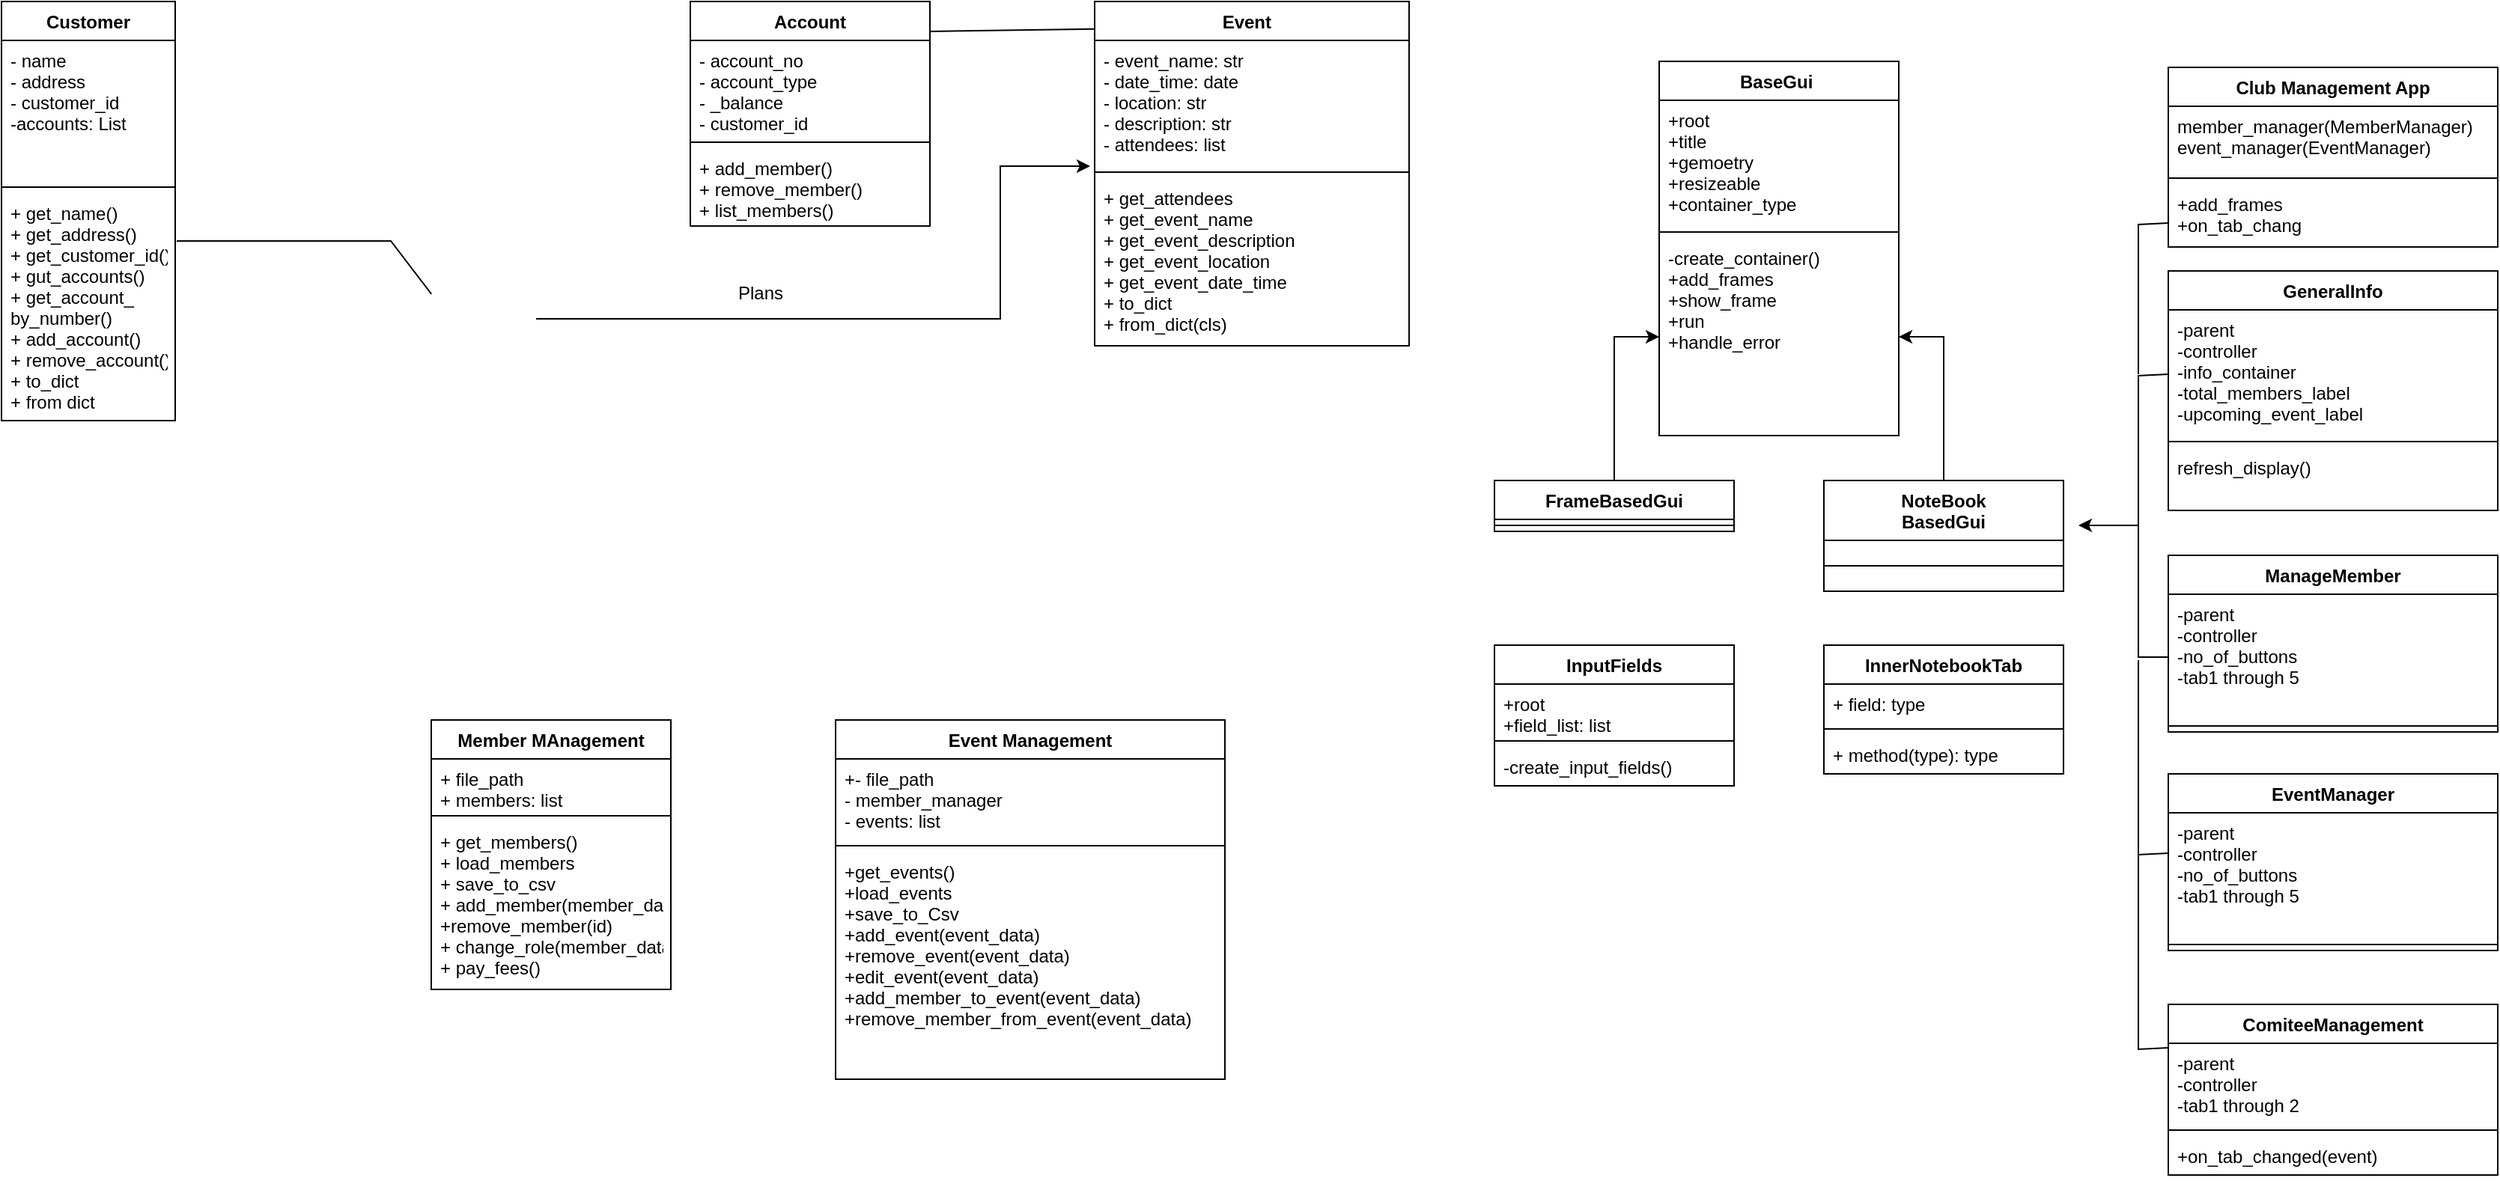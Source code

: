 <mxfile version="19.0.1" type="device"><diagram id="oZIaT7KFOgvUiZ4trvgQ" name="Page-1"><mxGraphModel dx="729" dy="916" grid="1" gridSize="10" guides="1" tooltips="1" connect="1" arrows="1" fold="1" page="1" pageScale="1" pageWidth="827" pageHeight="1169" math="0" shadow="0"><root><mxCell id="0"/><mxCell id="1" parent="0"/><mxCell id="9O5yzPZWpLNGBQYZvTPE-1" value="BaseGui " style="swimlane;fontStyle=1;align=center;verticalAlign=top;childLayout=stackLayout;horizontal=1;startSize=26;horizontalStack=0;resizeParent=1;resizeParentMax=0;resizeLast=0;collapsible=1;marginBottom=0;" parent="1" vertex="1"><mxGeometry x="1120" y="80" width="160" height="250" as="geometry"/></mxCell><mxCell id="9O5yzPZWpLNGBQYZvTPE-2" value="+root&#10;+title&#10;+gemoetry&#10;+resizeable&#10;+container_type" style="text;strokeColor=none;fillColor=none;align=left;verticalAlign=top;spacingLeft=4;spacingRight=4;overflow=hidden;rotatable=0;points=[[0,0.5],[1,0.5]];portConstraint=eastwest;" parent="9O5yzPZWpLNGBQYZvTPE-1" vertex="1"><mxGeometry y="26" width="160" height="84" as="geometry"/></mxCell><mxCell id="9O5yzPZWpLNGBQYZvTPE-3" value="" style="line;strokeWidth=1;fillColor=none;align=left;verticalAlign=middle;spacingTop=-1;spacingLeft=3;spacingRight=3;rotatable=0;labelPosition=right;points=[];portConstraint=eastwest;" parent="9O5yzPZWpLNGBQYZvTPE-1" vertex="1"><mxGeometry y="110" width="160" height="8" as="geometry"/></mxCell><mxCell id="9O5yzPZWpLNGBQYZvTPE-4" value="-create_container()&#10;+add_frames&#10;+show_frame&#10;+run&#10;+handle_error" style="text;strokeColor=none;fillColor=none;align=left;verticalAlign=top;spacingLeft=4;spacingRight=4;overflow=hidden;rotatable=0;points=[[0,0.5],[1,0.5]];portConstraint=eastwest;" parent="9O5yzPZWpLNGBQYZvTPE-1" vertex="1"><mxGeometry y="118" width="160" height="132" as="geometry"/></mxCell><mxCell id="9O5yzPZWpLNGBQYZvTPE-5" value="" style="edgeStyle=orthogonalEdgeStyle;rounded=0;orthogonalLoop=1;jettySize=auto;html=1;" parent="1" source="9O5yzPZWpLNGBQYZvTPE-6" target="9O5yzPZWpLNGBQYZvTPE-4" edge="1"><mxGeometry relative="1" as="geometry"/></mxCell><mxCell id="9O5yzPZWpLNGBQYZvTPE-6" value="FrameBasedGui" style="swimlane;fontStyle=1;align=center;verticalAlign=top;childLayout=stackLayout;horizontal=1;startSize=26;horizontalStack=0;resizeParent=1;resizeParentMax=0;resizeLast=0;collapsible=1;marginBottom=0;" parent="1" vertex="1"><mxGeometry x="1010" y="360" width="160" height="34" as="geometry"/></mxCell><mxCell id="9O5yzPZWpLNGBQYZvTPE-7" value="" style="line;strokeWidth=1;fillColor=none;align=left;verticalAlign=middle;spacingTop=-1;spacingLeft=3;spacingRight=3;rotatable=0;labelPosition=right;points=[];portConstraint=eastwest;" parent="9O5yzPZWpLNGBQYZvTPE-6" vertex="1"><mxGeometry y="26" width="160" height="8" as="geometry"/></mxCell><mxCell id="9O5yzPZWpLNGBQYZvTPE-8" value="" style="edgeStyle=orthogonalEdgeStyle;rounded=0;orthogonalLoop=1;jettySize=auto;html=1;" parent="1" source="9O5yzPZWpLNGBQYZvTPE-9" target="9O5yzPZWpLNGBQYZvTPE-4" edge="1"><mxGeometry relative="1" as="geometry"/></mxCell><mxCell id="9O5yzPZWpLNGBQYZvTPE-9" value="NoteBook&#10;BasedGui" style="swimlane;fontStyle=1;align=center;verticalAlign=top;childLayout=stackLayout;horizontal=1;startSize=40;horizontalStack=0;resizeParent=1;resizeParentMax=0;resizeLast=0;collapsible=1;marginBottom=0;" parent="1" vertex="1"><mxGeometry x="1230" y="360" width="160" height="74" as="geometry"/></mxCell><mxCell id="9O5yzPZWpLNGBQYZvTPE-10" value="" style="line;strokeWidth=1;fillColor=none;align=left;verticalAlign=middle;spacingTop=-1;spacingLeft=3;spacingRight=3;rotatable=0;labelPosition=right;points=[];portConstraint=eastwest;" parent="9O5yzPZWpLNGBQYZvTPE-9" vertex="1"><mxGeometry y="40" width="160" height="34" as="geometry"/></mxCell><mxCell id="9O5yzPZWpLNGBQYZvTPE-11" value="InputFields" style="swimlane;fontStyle=1;align=center;verticalAlign=top;childLayout=stackLayout;horizontal=1;startSize=26;horizontalStack=0;resizeParent=1;resizeParentMax=0;resizeLast=0;collapsible=1;marginBottom=0;" parent="1" vertex="1"><mxGeometry x="1010" y="470" width="160" height="94" as="geometry"/></mxCell><mxCell id="9O5yzPZWpLNGBQYZvTPE-12" value="+root&#10;+field_list: list" style="text;strokeColor=none;fillColor=none;align=left;verticalAlign=top;spacingLeft=4;spacingRight=4;overflow=hidden;rotatable=0;points=[[0,0.5],[1,0.5]];portConstraint=eastwest;" parent="9O5yzPZWpLNGBQYZvTPE-11" vertex="1"><mxGeometry y="26" width="160" height="34" as="geometry"/></mxCell><mxCell id="9O5yzPZWpLNGBQYZvTPE-13" value="" style="line;strokeWidth=1;fillColor=none;align=left;verticalAlign=middle;spacingTop=-1;spacingLeft=3;spacingRight=3;rotatable=0;labelPosition=right;points=[];portConstraint=eastwest;" parent="9O5yzPZWpLNGBQYZvTPE-11" vertex="1"><mxGeometry y="60" width="160" height="8" as="geometry"/></mxCell><mxCell id="9O5yzPZWpLNGBQYZvTPE-14" value="-create_input_fields()" style="text;strokeColor=none;fillColor=none;align=left;verticalAlign=top;spacingLeft=4;spacingRight=4;overflow=hidden;rotatable=0;points=[[0,0.5],[1,0.5]];portConstraint=eastwest;" parent="9O5yzPZWpLNGBQYZvTPE-11" vertex="1"><mxGeometry y="68" width="160" height="26" as="geometry"/></mxCell><mxCell id="9O5yzPZWpLNGBQYZvTPE-20" value="Account" style="swimlane;fontStyle=1;align=center;verticalAlign=top;childLayout=stackLayout;horizontal=1;startSize=26;horizontalStack=0;resizeParent=1;resizeParentMax=0;resizeLast=0;collapsible=1;marginBottom=0;" parent="1" vertex="1"><mxGeometry x="473" y="40" width="160" height="150" as="geometry"/></mxCell><mxCell id="9O5yzPZWpLNGBQYZvTPE-21" value="- account_no&#10;- account_type&#10;- _balance&#10;- customer_id" style="text;strokeColor=none;fillColor=none;align=left;verticalAlign=top;spacingLeft=4;spacingRight=4;overflow=hidden;rotatable=0;points=[[0,0.5],[1,0.5]];portConstraint=eastwest;" parent="9O5yzPZWpLNGBQYZvTPE-20" vertex="1"><mxGeometry y="26" width="160" height="64" as="geometry"/></mxCell><mxCell id="9O5yzPZWpLNGBQYZvTPE-22" value="" style="line;strokeWidth=1;fillColor=none;align=left;verticalAlign=middle;spacingTop=-1;spacingLeft=3;spacingRight=3;rotatable=0;labelPosition=right;points=[];portConstraint=eastwest;" parent="9O5yzPZWpLNGBQYZvTPE-20" vertex="1"><mxGeometry y="90" width="160" height="8" as="geometry"/></mxCell><mxCell id="9O5yzPZWpLNGBQYZvTPE-23" value="+ add_member()&#10;+ remove_member()&#10;+ list_members()" style="text;strokeColor=none;fillColor=none;align=left;verticalAlign=top;spacingLeft=4;spacingRight=4;overflow=hidden;rotatable=0;points=[[0,0.5],[1,0.5]];portConstraint=eastwest;" parent="9O5yzPZWpLNGBQYZvTPE-20" vertex="1"><mxGeometry y="98" width="160" height="52" as="geometry"/></mxCell><mxCell id="9O5yzPZWpLNGBQYZvTPE-24" value="Customer" style="swimlane;fontStyle=1;align=center;verticalAlign=top;childLayout=stackLayout;horizontal=1;startSize=26;horizontalStack=0;resizeParent=1;resizeParentMax=0;resizeLast=0;collapsible=1;marginBottom=0;" parent="1" vertex="1"><mxGeometry x="13" y="40" width="116" height="280" as="geometry"/></mxCell><mxCell id="9O5yzPZWpLNGBQYZvTPE-25" value="- name&#10;- address&#10;- customer_id&#10;-accounts: List" style="text;strokeColor=none;fillColor=none;align=left;verticalAlign=top;spacingLeft=4;spacingRight=4;overflow=hidden;rotatable=0;points=[[0,0.5],[1,0.5]];portConstraint=eastwest;" parent="9O5yzPZWpLNGBQYZvTPE-24" vertex="1"><mxGeometry y="26" width="116" height="94" as="geometry"/></mxCell><mxCell id="9O5yzPZWpLNGBQYZvTPE-26" value="" style="line;strokeWidth=1;fillColor=none;align=left;verticalAlign=middle;spacingTop=-1;spacingLeft=3;spacingRight=3;rotatable=0;labelPosition=right;points=[];portConstraint=eastwest;" parent="9O5yzPZWpLNGBQYZvTPE-24" vertex="1"><mxGeometry y="120" width="116" height="8" as="geometry"/></mxCell><mxCell id="9O5yzPZWpLNGBQYZvTPE-27" value="+ get_name()&#10;+ get_address()&#10;+ get_customer_id()&#10;+ gut_accounts()&#10;+ get_account_&#10;by_number()&#10;+ add_account()&#10;+ remove_account()&#10;+ to_dict&#10;+ from dict" style="text;strokeColor=none;fillColor=none;align=left;verticalAlign=top;spacingLeft=4;spacingRight=4;overflow=hidden;rotatable=0;points=[[0,0.5],[1,0.5]];portConstraint=eastwest;" parent="9O5yzPZWpLNGBQYZvTPE-24" vertex="1"><mxGeometry y="128" width="116" height="152" as="geometry"/></mxCell><mxCell id="9O5yzPZWpLNGBQYZvTPE-61" style="edgeStyle=orthogonalEdgeStyle;rounded=0;orthogonalLoop=1;jettySize=auto;html=1;" parent="1" edge="1"><mxGeometry relative="1" as="geometry"><mxPoint x="740" y="150" as="targetPoint"/><Array as="points"><mxPoint x="680" y="252"/><mxPoint x="680" y="150"/></Array><mxPoint x="370" y="252" as="sourcePoint"/></mxGeometry></mxCell><mxCell id="9O5yzPZWpLNGBQYZvTPE-39" value="Event  " style="swimlane;fontStyle=1;align=center;verticalAlign=top;childLayout=stackLayout;horizontal=1;startSize=26;horizontalStack=0;resizeParent=1;resizeParentMax=0;resizeLast=0;collapsible=1;marginBottom=0;" parent="1" vertex="1"><mxGeometry x="743" y="40" width="210" height="230" as="geometry"/></mxCell><mxCell id="9O5yzPZWpLNGBQYZvTPE-40" value="- event_name: str&#10;- date_time: date&#10;- location: str&#10;- description: str&#10;- attendees: list" style="text;strokeColor=none;fillColor=none;align=left;verticalAlign=top;spacingLeft=4;spacingRight=4;overflow=hidden;rotatable=0;points=[[0,0.5],[1,0.5]];portConstraint=eastwest;" parent="9O5yzPZWpLNGBQYZvTPE-39" vertex="1"><mxGeometry y="26" width="210" height="84" as="geometry"/></mxCell><mxCell id="9O5yzPZWpLNGBQYZvTPE-41" value="" style="line;strokeWidth=1;fillColor=none;align=left;verticalAlign=middle;spacingTop=-1;spacingLeft=3;spacingRight=3;rotatable=0;labelPosition=right;points=[];portConstraint=eastwest;" parent="9O5yzPZWpLNGBQYZvTPE-39" vertex="1"><mxGeometry y="110" width="210" height="8" as="geometry"/></mxCell><mxCell id="9O5yzPZWpLNGBQYZvTPE-42" value="+ get_attendees&#10;+ get_event_name&#10;+ get_event_description&#10;+ get_event_location&#10;+ get_event_date_time&#10;+ to_dict&#10;+ from_dict(cls)" style="text;strokeColor=none;fillColor=none;align=left;verticalAlign=top;spacingLeft=4;spacingRight=4;overflow=hidden;rotatable=0;points=[[0,0.5],[1,0.5]];portConstraint=eastwest;" parent="9O5yzPZWpLNGBQYZvTPE-39" vertex="1"><mxGeometry y="118" width="210" height="112" as="geometry"/></mxCell><mxCell id="9O5yzPZWpLNGBQYZvTPE-43" value="" style="endArrow=none;html=1;rounded=0;exitX=0.563;exitY=0.012;exitDx=0;exitDy=0;exitPerimeter=0;" parent="1" edge="1"><mxGeometry width="50" height="50" relative="1" as="geometry"><mxPoint x="300.08" y="235.408" as="sourcePoint"/><mxPoint x="130" y="200" as="targetPoint"/><Array as="points"><mxPoint x="273" y="200"/></Array></mxGeometry></mxCell><mxCell id="9O5yzPZWpLNGBQYZvTPE-50" value="" style="endArrow=none;html=1;rounded=0;entryX=0;entryY=0.08;entryDx=0;entryDy=0;entryPerimeter=0;exitX=1;exitY=0.133;exitDx=0;exitDy=0;exitPerimeter=0;" parent="1" source="9O5yzPZWpLNGBQYZvTPE-20" target="9O5yzPZWpLNGBQYZvTPE-39" edge="1"><mxGeometry width="50" height="50" relative="1" as="geometry"><mxPoint x="393" y="310" as="sourcePoint"/><mxPoint x="443" y="260" as="targetPoint"/></mxGeometry></mxCell><mxCell id="9O5yzPZWpLNGBQYZvTPE-57" style="edgeStyle=orthogonalEdgeStyle;rounded=0;orthogonalLoop=1;jettySize=auto;html=1;exitX=0.5;exitY=1;exitDx=0;exitDy=0;" parent="1" edge="1"><mxGeometry relative="1" as="geometry"><mxPoint x="158" y="289" as="sourcePoint"/><mxPoint x="158" y="289" as="targetPoint"/></mxGeometry></mxCell><mxCell id="9O5yzPZWpLNGBQYZvTPE-62" value="Plans" style="text;html=1;strokeColor=none;fillColor=none;align=center;verticalAlign=middle;whiteSpace=wrap;rounded=0;" parent="1" vertex="1"><mxGeometry x="490" y="220" width="60" height="30" as="geometry"/></mxCell><mxCell id="9O5yzPZWpLNGBQYZvTPE-63" value="Member MAnagement" style="swimlane;fontStyle=1;align=center;verticalAlign=top;childLayout=stackLayout;horizontal=1;startSize=26;horizontalStack=0;resizeParent=1;resizeParentMax=0;resizeLast=0;collapsible=1;marginBottom=0;" parent="1" vertex="1"><mxGeometry x="300" y="520" width="160" height="180" as="geometry"/></mxCell><mxCell id="9O5yzPZWpLNGBQYZvTPE-64" value="+ file_path&#10;+ members: list" style="text;strokeColor=none;fillColor=none;align=left;verticalAlign=top;spacingLeft=4;spacingRight=4;overflow=hidden;rotatable=0;points=[[0,0.5],[1,0.5]];portConstraint=eastwest;" parent="9O5yzPZWpLNGBQYZvTPE-63" vertex="1"><mxGeometry y="26" width="160" height="34" as="geometry"/></mxCell><mxCell id="9O5yzPZWpLNGBQYZvTPE-65" value="" style="line;strokeWidth=1;fillColor=none;align=left;verticalAlign=middle;spacingTop=-1;spacingLeft=3;spacingRight=3;rotatable=0;labelPosition=right;points=[];portConstraint=eastwest;" parent="9O5yzPZWpLNGBQYZvTPE-63" vertex="1"><mxGeometry y="60" width="160" height="8" as="geometry"/></mxCell><mxCell id="9O5yzPZWpLNGBQYZvTPE-66" value="+ get_members()&#10;+ load_members&#10;+ save_to_csv&#10;+ add_member(member_data:dict)&#10;+remove_member(id)&#10;+ change_role(member_data: dict)&#10;+ pay_fees()" style="text;strokeColor=none;fillColor=none;align=left;verticalAlign=top;spacingLeft=4;spacingRight=4;overflow=hidden;rotatable=0;points=[[0,0.5],[1,0.5]];portConstraint=eastwest;" parent="9O5yzPZWpLNGBQYZvTPE-63" vertex="1"><mxGeometry y="68" width="160" height="112" as="geometry"/></mxCell><mxCell id="9O5yzPZWpLNGBQYZvTPE-67" value="Event Management" style="swimlane;fontStyle=1;align=center;verticalAlign=top;childLayout=stackLayout;horizontal=1;startSize=26;horizontalStack=0;resizeParent=1;resizeParentMax=0;resizeLast=0;collapsible=1;marginBottom=0;" parent="1" vertex="1"><mxGeometry x="570" y="520" width="260" height="240" as="geometry"/></mxCell><mxCell id="9O5yzPZWpLNGBQYZvTPE-68" value="+- file_path&#10;- member_manager&#10;- events: list" style="text;strokeColor=none;fillColor=none;align=left;verticalAlign=top;spacingLeft=4;spacingRight=4;overflow=hidden;rotatable=0;points=[[0,0.5],[1,0.5]];portConstraint=eastwest;" parent="9O5yzPZWpLNGBQYZvTPE-67" vertex="1"><mxGeometry y="26" width="260" height="54" as="geometry"/></mxCell><mxCell id="9O5yzPZWpLNGBQYZvTPE-69" value="" style="line;strokeWidth=1;fillColor=none;align=left;verticalAlign=middle;spacingTop=-1;spacingLeft=3;spacingRight=3;rotatable=0;labelPosition=right;points=[];portConstraint=eastwest;" parent="9O5yzPZWpLNGBQYZvTPE-67" vertex="1"><mxGeometry y="80" width="260" height="8" as="geometry"/></mxCell><mxCell id="9O5yzPZWpLNGBQYZvTPE-70" value="+get_events()&#10;+load_events&#10;+save_to_Csv&#10;+add_event(event_data)&#10;+remove_event(event_data)&#10;+edit_event(event_data)&#10;+add_member_to_event(event_data)&#10;+remove_member_from_event(event_data)" style="text;strokeColor=none;fillColor=none;align=left;verticalAlign=top;spacingLeft=4;spacingRight=4;overflow=hidden;rotatable=0;points=[[0,0.5],[1,0.5]];portConstraint=eastwest;" parent="9O5yzPZWpLNGBQYZvTPE-67" vertex="1"><mxGeometry y="88" width="260" height="152" as="geometry"/></mxCell><mxCell id="9O5yzPZWpLNGBQYZvTPE-74" value="Club Management App" style="swimlane;fontStyle=1;align=center;verticalAlign=top;childLayout=stackLayout;horizontal=1;startSize=26;horizontalStack=0;resizeParent=1;resizeParentMax=0;resizeLast=0;collapsible=1;marginBottom=0;" parent="1" vertex="1"><mxGeometry x="1460" y="84" width="220" height="120" as="geometry"/></mxCell><mxCell id="9O5yzPZWpLNGBQYZvTPE-75" value="member_manager(MemberManager)&#10;event_manager(EventManager)" style="text;strokeColor=none;fillColor=none;align=left;verticalAlign=top;spacingLeft=4;spacingRight=4;overflow=hidden;rotatable=0;points=[[0,0.5],[1,0.5]];portConstraint=eastwest;" parent="9O5yzPZWpLNGBQYZvTPE-74" vertex="1"><mxGeometry y="26" width="220" height="44" as="geometry"/></mxCell><mxCell id="9O5yzPZWpLNGBQYZvTPE-76" value="" style="line;strokeWidth=1;fillColor=none;align=left;verticalAlign=middle;spacingTop=-1;spacingLeft=3;spacingRight=3;rotatable=0;labelPosition=right;points=[];portConstraint=eastwest;" parent="9O5yzPZWpLNGBQYZvTPE-74" vertex="1"><mxGeometry y="70" width="220" height="8" as="geometry"/></mxCell><mxCell id="9O5yzPZWpLNGBQYZvTPE-77" value="+add_frames&#10;+on_tab_chang" style="text;strokeColor=none;fillColor=none;align=left;verticalAlign=top;spacingLeft=4;spacingRight=4;overflow=hidden;rotatable=0;points=[[0,0.5],[1,0.5]];portConstraint=eastwest;" parent="9O5yzPZWpLNGBQYZvTPE-74" vertex="1"><mxGeometry y="78" width="220" height="42" as="geometry"/></mxCell><mxCell id="9O5yzPZWpLNGBQYZvTPE-78" value="GeneralInfo" style="swimlane;fontStyle=1;align=center;verticalAlign=top;childLayout=stackLayout;horizontal=1;startSize=26;horizontalStack=0;resizeParent=1;resizeParentMax=0;resizeLast=0;collapsible=1;marginBottom=0;" parent="1" vertex="1"><mxGeometry x="1460" y="220" width="220" height="160" as="geometry"/></mxCell><mxCell id="9O5yzPZWpLNGBQYZvTPE-79" value="-parent&#10;-controller&#10;-info_container&#10;-total_members_label&#10;-upcoming_event_label" style="text;strokeColor=none;fillColor=none;align=left;verticalAlign=top;spacingLeft=4;spacingRight=4;overflow=hidden;rotatable=0;points=[[0,0.5],[1,0.5]];portConstraint=eastwest;" parent="9O5yzPZWpLNGBQYZvTPE-78" vertex="1"><mxGeometry y="26" width="220" height="84" as="geometry"/></mxCell><mxCell id="9O5yzPZWpLNGBQYZvTPE-80" value="" style="line;strokeWidth=1;fillColor=none;align=left;verticalAlign=middle;spacingTop=-1;spacingLeft=3;spacingRight=3;rotatable=0;labelPosition=right;points=[];portConstraint=eastwest;" parent="9O5yzPZWpLNGBQYZvTPE-78" vertex="1"><mxGeometry y="110" width="220" height="8" as="geometry"/></mxCell><mxCell id="9O5yzPZWpLNGBQYZvTPE-81" value="refresh_display()" style="text;strokeColor=none;fillColor=none;align=left;verticalAlign=top;spacingLeft=4;spacingRight=4;overflow=hidden;rotatable=0;points=[[0,0.5],[1,0.5]];portConstraint=eastwest;" parent="9O5yzPZWpLNGBQYZvTPE-78" vertex="1"><mxGeometry y="118" width="220" height="42" as="geometry"/></mxCell><mxCell id="9O5yzPZWpLNGBQYZvTPE-82" value="ManageMember" style="swimlane;fontStyle=1;align=center;verticalAlign=top;childLayout=stackLayout;horizontal=1;startSize=26;horizontalStack=0;resizeParent=1;resizeParentMax=0;resizeLast=0;collapsible=1;marginBottom=0;" parent="1" vertex="1"><mxGeometry x="1460" y="410" width="220" height="118" as="geometry"/></mxCell><mxCell id="9O5yzPZWpLNGBQYZvTPE-83" value="-parent&#10;-controller&#10;-no_of_buttons&#10;-tab1 through 5" style="text;strokeColor=none;fillColor=none;align=left;verticalAlign=top;spacingLeft=4;spacingRight=4;overflow=hidden;rotatable=0;points=[[0,0.5],[1,0.5]];portConstraint=eastwest;" parent="9O5yzPZWpLNGBQYZvTPE-82" vertex="1"><mxGeometry y="26" width="220" height="84" as="geometry"/></mxCell><mxCell id="9O5yzPZWpLNGBQYZvTPE-84" value="" style="line;strokeWidth=1;fillColor=none;align=left;verticalAlign=middle;spacingTop=-1;spacingLeft=3;spacingRight=3;rotatable=0;labelPosition=right;points=[];portConstraint=eastwest;" parent="9O5yzPZWpLNGBQYZvTPE-82" vertex="1"><mxGeometry y="110" width="220" height="8" as="geometry"/></mxCell><mxCell id="9O5yzPZWpLNGBQYZvTPE-86" value="InnerNotebookTab" style="swimlane;fontStyle=1;align=center;verticalAlign=top;childLayout=stackLayout;horizontal=1;startSize=26;horizontalStack=0;resizeParent=1;resizeParentMax=0;resizeLast=0;collapsible=1;marginBottom=0;" parent="1" vertex="1"><mxGeometry x="1230" y="470" width="160" height="86" as="geometry"/></mxCell><mxCell id="9O5yzPZWpLNGBQYZvTPE-87" value="+ field: type" style="text;strokeColor=none;fillColor=none;align=left;verticalAlign=top;spacingLeft=4;spacingRight=4;overflow=hidden;rotatable=0;points=[[0,0.5],[1,0.5]];portConstraint=eastwest;" parent="9O5yzPZWpLNGBQYZvTPE-86" vertex="1"><mxGeometry y="26" width="160" height="26" as="geometry"/></mxCell><mxCell id="9O5yzPZWpLNGBQYZvTPE-88" value="" style="line;strokeWidth=1;fillColor=none;align=left;verticalAlign=middle;spacingTop=-1;spacingLeft=3;spacingRight=3;rotatable=0;labelPosition=right;points=[];portConstraint=eastwest;" parent="9O5yzPZWpLNGBQYZvTPE-86" vertex="1"><mxGeometry y="52" width="160" height="8" as="geometry"/></mxCell><mxCell id="9O5yzPZWpLNGBQYZvTPE-89" value="+ method(type): type" style="text;strokeColor=none;fillColor=none;align=left;verticalAlign=top;spacingLeft=4;spacingRight=4;overflow=hidden;rotatable=0;points=[[0,0.5],[1,0.5]];portConstraint=eastwest;" parent="9O5yzPZWpLNGBQYZvTPE-86" vertex="1"><mxGeometry y="60" width="160" height="26" as="geometry"/></mxCell><mxCell id="9O5yzPZWpLNGBQYZvTPE-90" value="EventManager" style="swimlane;fontStyle=1;align=center;verticalAlign=top;childLayout=stackLayout;horizontal=1;startSize=26;horizontalStack=0;resizeParent=1;resizeParentMax=0;resizeLast=0;collapsible=1;marginBottom=0;" parent="1" vertex="1"><mxGeometry x="1460" y="556" width="220" height="118" as="geometry"/></mxCell><mxCell id="9O5yzPZWpLNGBQYZvTPE-91" value="-parent&#10;-controller&#10;-no_of_buttons&#10;-tab1 through 5" style="text;strokeColor=none;fillColor=none;align=left;verticalAlign=top;spacingLeft=4;spacingRight=4;overflow=hidden;rotatable=0;points=[[0,0.5],[1,0.5]];portConstraint=eastwest;" parent="9O5yzPZWpLNGBQYZvTPE-90" vertex="1"><mxGeometry y="26" width="220" height="84" as="geometry"/></mxCell><mxCell id="9O5yzPZWpLNGBQYZvTPE-92" value="" style="line;strokeWidth=1;fillColor=none;align=left;verticalAlign=middle;spacingTop=-1;spacingLeft=3;spacingRight=3;rotatable=0;labelPosition=right;points=[];portConstraint=eastwest;" parent="9O5yzPZWpLNGBQYZvTPE-90" vertex="1"><mxGeometry y="110" width="220" height="8" as="geometry"/></mxCell><mxCell id="9O5yzPZWpLNGBQYZvTPE-96" value="ComiteeManagement" style="swimlane;fontStyle=1;align=center;verticalAlign=top;childLayout=stackLayout;horizontal=1;startSize=26;horizontalStack=0;resizeParent=1;resizeParentMax=0;resizeLast=0;collapsible=1;marginBottom=0;" parent="1" vertex="1"><mxGeometry x="1460" y="710" width="220" height="114" as="geometry"/></mxCell><mxCell id="9O5yzPZWpLNGBQYZvTPE-97" value="-parent&#10;-controller&#10;-tab1 through 2" style="text;strokeColor=none;fillColor=none;align=left;verticalAlign=top;spacingLeft=4;spacingRight=4;overflow=hidden;rotatable=0;points=[[0,0.5],[1,0.5]];portConstraint=eastwest;" parent="9O5yzPZWpLNGBQYZvTPE-96" vertex="1"><mxGeometry y="26" width="220" height="54" as="geometry"/></mxCell><mxCell id="9O5yzPZWpLNGBQYZvTPE-98" value="" style="line;strokeWidth=1;fillColor=none;align=left;verticalAlign=middle;spacingTop=-1;spacingLeft=3;spacingRight=3;rotatable=0;labelPosition=right;points=[];portConstraint=eastwest;" parent="9O5yzPZWpLNGBQYZvTPE-96" vertex="1"><mxGeometry y="80" width="220" height="8" as="geometry"/></mxCell><mxCell id="9O5yzPZWpLNGBQYZvTPE-99" value="+on_tab_changed(event)" style="text;strokeColor=none;fillColor=none;align=left;verticalAlign=top;spacingLeft=4;spacingRight=4;overflow=hidden;rotatable=0;points=[[0,0.5],[1,0.5]];portConstraint=eastwest;" parent="9O5yzPZWpLNGBQYZvTPE-96" vertex="1"><mxGeometry y="88" width="220" height="26" as="geometry"/></mxCell><mxCell id="9O5yzPZWpLNGBQYZvTPE-102" style="edgeStyle=orthogonalEdgeStyle;rounded=0;orthogonalLoop=1;jettySize=auto;html=1;" parent="1" source="9O5yzPZWpLNGBQYZvTPE-83" edge="1"><mxGeometry relative="1" as="geometry"><mxPoint x="1400" y="390" as="targetPoint"/><Array as="points"><mxPoint x="1440" y="478"/><mxPoint x="1440" y="390"/></Array></mxGeometry></mxCell><mxCell id="9O5yzPZWpLNGBQYZvTPE-104" value="" style="endArrow=none;html=1;rounded=0;" parent="1" edge="1"><mxGeometry width="50" height="50" relative="1" as="geometry"><mxPoint x="1440" y="390" as="sourcePoint"/><mxPoint x="1460" y="289" as="targetPoint"/><Array as="points"><mxPoint x="1440" y="290"/></Array></mxGeometry></mxCell><mxCell id="9O5yzPZWpLNGBQYZvTPE-105" value="" style="endArrow=none;html=1;rounded=0;" parent="1" edge="1"><mxGeometry width="50" height="50" relative="1" as="geometry"><mxPoint x="1440" y="289.0" as="sourcePoint"/><mxPoint x="1460" y="188" as="targetPoint"/><Array as="points"><mxPoint x="1440" y="189"/></Array></mxGeometry></mxCell><mxCell id="9O5yzPZWpLNGBQYZvTPE-107" value="" style="endArrow=none;html=1;rounded=0;" parent="1" edge="1"><mxGeometry width="50" height="50" relative="1" as="geometry"><mxPoint x="1440" y="480" as="sourcePoint"/><mxPoint x="1460" y="609" as="targetPoint"/><Array as="points"><mxPoint x="1440" y="610"/></Array></mxGeometry></mxCell><mxCell id="9O5yzPZWpLNGBQYZvTPE-108" value="" style="endArrow=none;html=1;rounded=0;" parent="1" edge="1"><mxGeometry width="50" height="50" relative="1" as="geometry"><mxPoint x="1440" y="610.0" as="sourcePoint"/><mxPoint x="1460" y="739" as="targetPoint"/><Array as="points"><mxPoint x="1440" y="740"/></Array></mxGeometry></mxCell></root></mxGraphModel></diagram></mxfile>